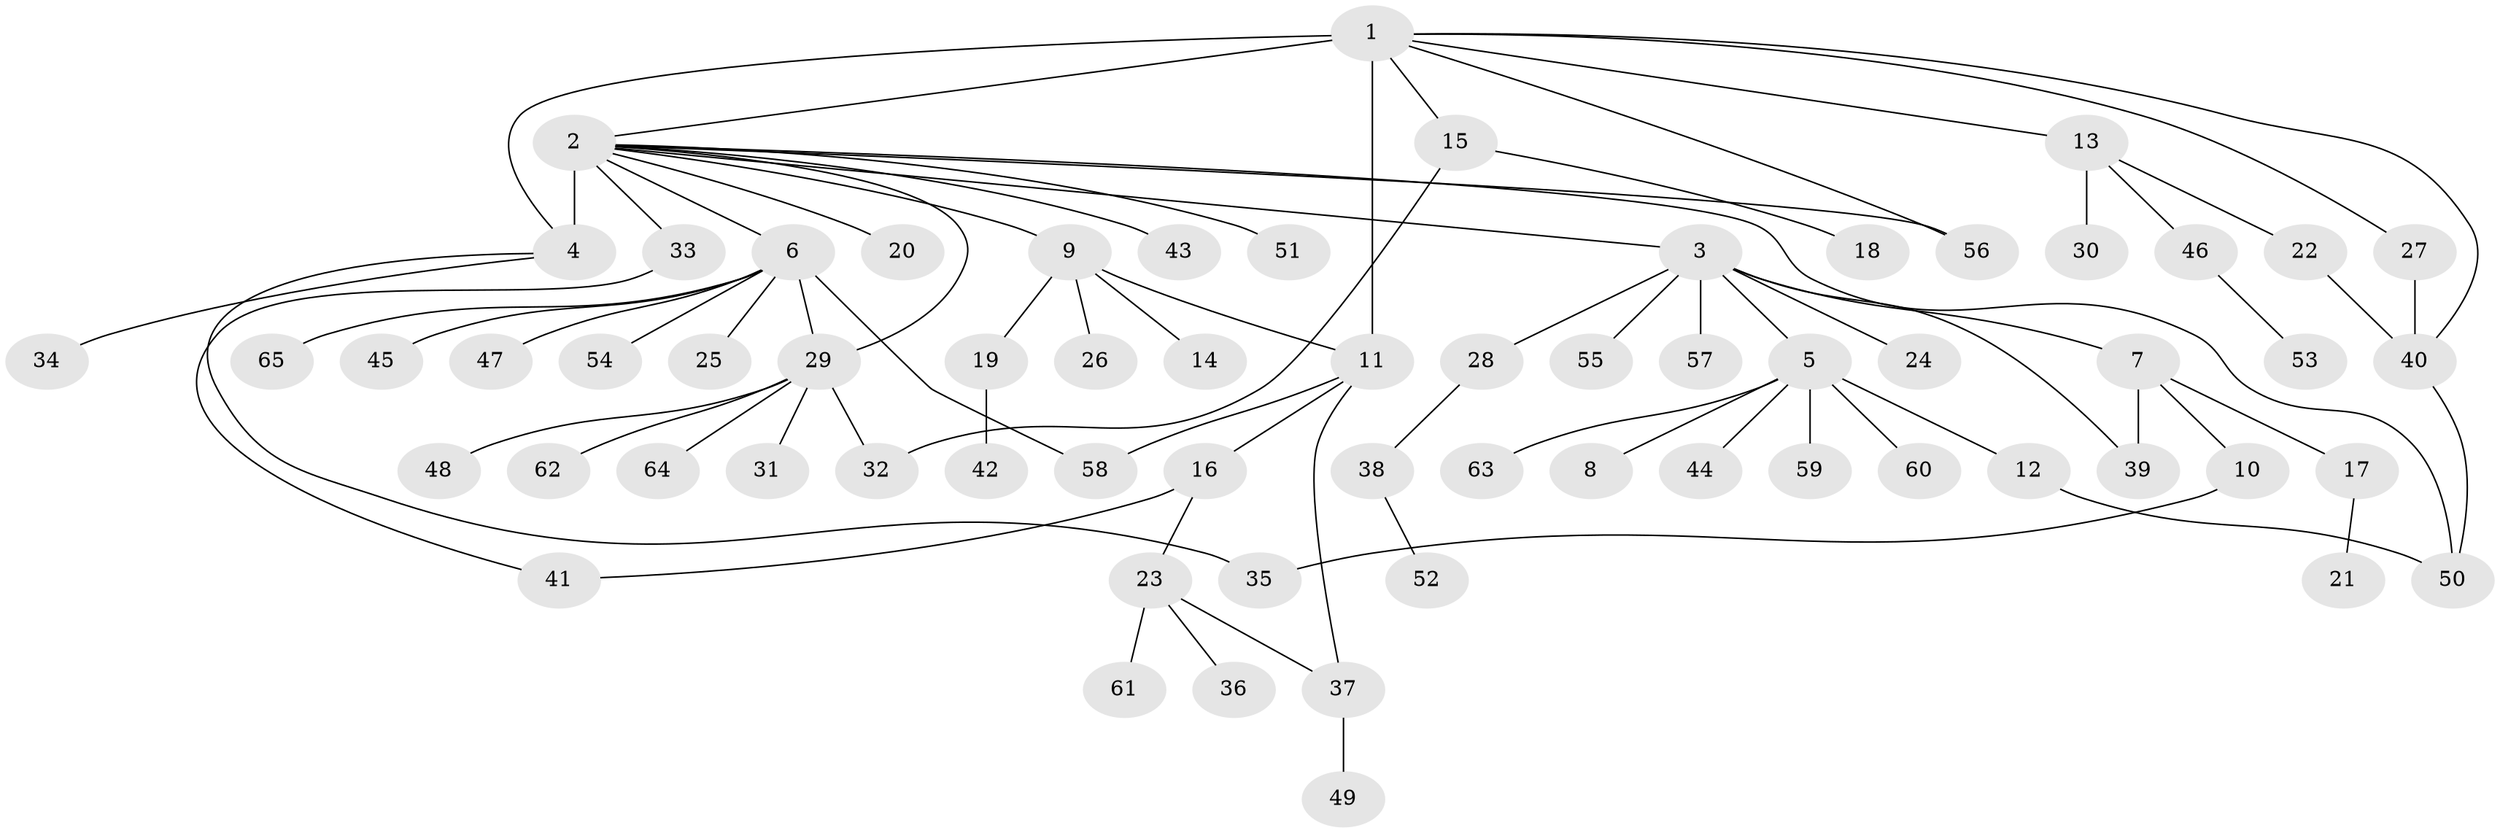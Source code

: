 // original degree distribution, {14: 0.0078125, 26: 0.0078125, 9: 0.015625, 2: 0.140625, 8: 0.015625, 5: 0.0390625, 1: 0.6328125, 7: 0.0078125, 4: 0.03125, 3: 0.0859375, 6: 0.015625}
// Generated by graph-tools (version 1.1) at 2025/35/03/09/25 02:35:48]
// undirected, 65 vertices, 78 edges
graph export_dot {
graph [start="1"]
  node [color=gray90,style=filled];
  1;
  2;
  3;
  4;
  5;
  6;
  7;
  8;
  9;
  10;
  11;
  12;
  13;
  14;
  15;
  16;
  17;
  18;
  19;
  20;
  21;
  22;
  23;
  24;
  25;
  26;
  27;
  28;
  29;
  30;
  31;
  32;
  33;
  34;
  35;
  36;
  37;
  38;
  39;
  40;
  41;
  42;
  43;
  44;
  45;
  46;
  47;
  48;
  49;
  50;
  51;
  52;
  53;
  54;
  55;
  56;
  57;
  58;
  59;
  60;
  61;
  62;
  63;
  64;
  65;
  1 -- 2 [weight=1.0];
  1 -- 4 [weight=1.0];
  1 -- 11 [weight=5.0];
  1 -- 13 [weight=1.0];
  1 -- 15 [weight=1.0];
  1 -- 27 [weight=1.0];
  1 -- 40 [weight=1.0];
  1 -- 56 [weight=1.0];
  2 -- 3 [weight=1.0];
  2 -- 4 [weight=14.0];
  2 -- 6 [weight=1.0];
  2 -- 9 [weight=1.0];
  2 -- 20 [weight=1.0];
  2 -- 29 [weight=1.0];
  2 -- 33 [weight=1.0];
  2 -- 43 [weight=1.0];
  2 -- 50 [weight=1.0];
  2 -- 51 [weight=1.0];
  2 -- 56 [weight=1.0];
  3 -- 5 [weight=1.0];
  3 -- 7 [weight=1.0];
  3 -- 24 [weight=1.0];
  3 -- 28 [weight=1.0];
  3 -- 39 [weight=1.0];
  3 -- 55 [weight=1.0];
  3 -- 57 [weight=1.0];
  4 -- 34 [weight=1.0];
  4 -- 35 [weight=1.0];
  5 -- 8 [weight=1.0];
  5 -- 12 [weight=1.0];
  5 -- 44 [weight=1.0];
  5 -- 59 [weight=1.0];
  5 -- 60 [weight=1.0];
  5 -- 63 [weight=1.0];
  6 -- 25 [weight=1.0];
  6 -- 29 [weight=1.0];
  6 -- 45 [weight=1.0];
  6 -- 47 [weight=1.0];
  6 -- 54 [weight=1.0];
  6 -- 58 [weight=1.0];
  6 -- 65 [weight=1.0];
  7 -- 10 [weight=1.0];
  7 -- 17 [weight=1.0];
  7 -- 39 [weight=1.0];
  9 -- 11 [weight=1.0];
  9 -- 14 [weight=2.0];
  9 -- 19 [weight=1.0];
  9 -- 26 [weight=1.0];
  10 -- 35 [weight=5.0];
  11 -- 16 [weight=1.0];
  11 -- 37 [weight=1.0];
  11 -- 58 [weight=1.0];
  12 -- 50 [weight=1.0];
  13 -- 22 [weight=1.0];
  13 -- 30 [weight=2.0];
  13 -- 46 [weight=1.0];
  15 -- 18 [weight=1.0];
  15 -- 32 [weight=1.0];
  16 -- 23 [weight=1.0];
  16 -- 41 [weight=1.0];
  17 -- 21 [weight=1.0];
  19 -- 42 [weight=3.0];
  22 -- 40 [weight=1.0];
  23 -- 36 [weight=1.0];
  23 -- 37 [weight=1.0];
  23 -- 61 [weight=2.0];
  27 -- 40 [weight=3.0];
  28 -- 38 [weight=1.0];
  29 -- 31 [weight=1.0];
  29 -- 32 [weight=1.0];
  29 -- 48 [weight=1.0];
  29 -- 62 [weight=1.0];
  29 -- 64 [weight=1.0];
  33 -- 41 [weight=1.0];
  37 -- 49 [weight=2.0];
  38 -- 52 [weight=1.0];
  40 -- 50 [weight=1.0];
  46 -- 53 [weight=1.0];
}
